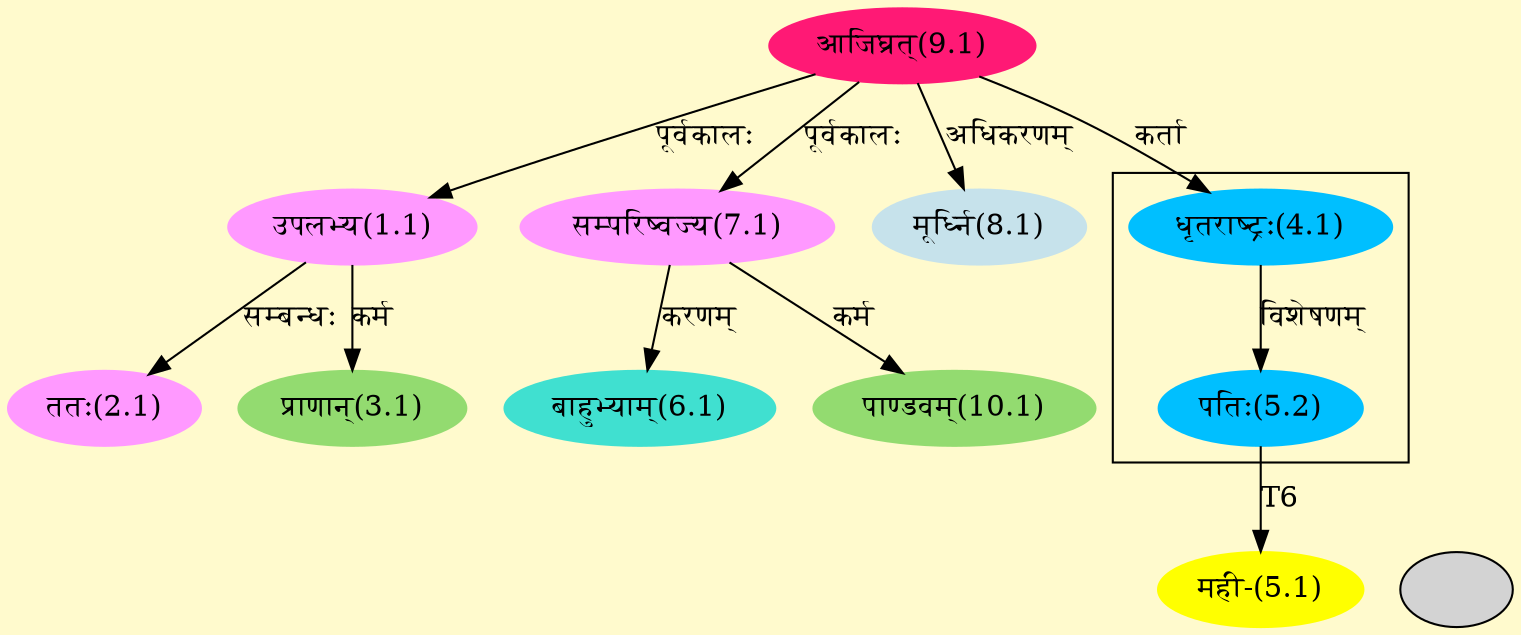 digraph G{
rankdir=BT;
 compound=true;
 bgcolor="lemonchiffon1";

subgraph cluster_1{
Node5_2 [style=filled, color="#00BFFF" label = "पतिः(5.2)"]
Node4_1 [style=filled, color="#00BFFF" label = "धृतराष्ट्रः(4.1)"]

}
Node1_1 [style=filled, color="#FF99FF" label = "उपलभ्य(1.1)"]
Node9_1 [style=filled, color="#FF1975" label = "आजिघ्रत्(9.1)"]
Node2_1 [style=filled, color="#FF99FF" label = "ततः(2.1)"]
Node3_1 [style=filled, color="#93DB70" label = "प्राणान्(3.1)"]
Node4_1 [style=filled, color="#00BFFF" label = "धृतराष्ट्रः(4.1)"]
Node5_1 [style=filled, color="#FFFF00" label = "मही-(5.1)"]
Node5_2 [style=filled, color="#00BFFF" label = "पतिः(5.2)"]
Node6_1 [style=filled, color="#40E0D0" label = "बाहुभ्याम्(6.1)"]
Node7_1 [style=filled, color="#FF99FF" label = "सम्परिष्वज्य(7.1)"]
Node8_1 [style=filled, color="#C6E2EB" label = "मूर्ध्नि(8.1)"]
Node4_2 [style=filled, color="" label = ""]
Node [style=filled, color="" label = "()"]
Node10_1 [style=filled, color="#93DB70" label = "पाण्डवम्(10.1)"]
/* Start of Relations section */

Node1_1 -> Node9_1 [  label="पूर्वकालः"  dir="back" ]
Node2_1 -> Node1_1 [  label="सम्बन्धः"  dir="back" ]
Node3_1 -> Node1_1 [  label="कर्म"  dir="back" ]
Node4_1 -> Node9_1 [  label="कर्ता"  dir="back" ]
Node5_1 -> Node5_2 [  label="T6"  dir="back" ]
Node5_2 -> Node4_1 [  label="विशेषणम्"  dir="back" ]
Node6_1 -> Node7_1 [  label="करणम्"  dir="back" ]
Node7_1 -> Node9_1 [  label="पूर्वकालः"  dir="back" ]
Node8_1 -> Node9_1 [  label="अधिकरणम्"  dir="back" ]
Node10_1 -> Node7_1 [  label="कर्म"  dir="back" ]
}
